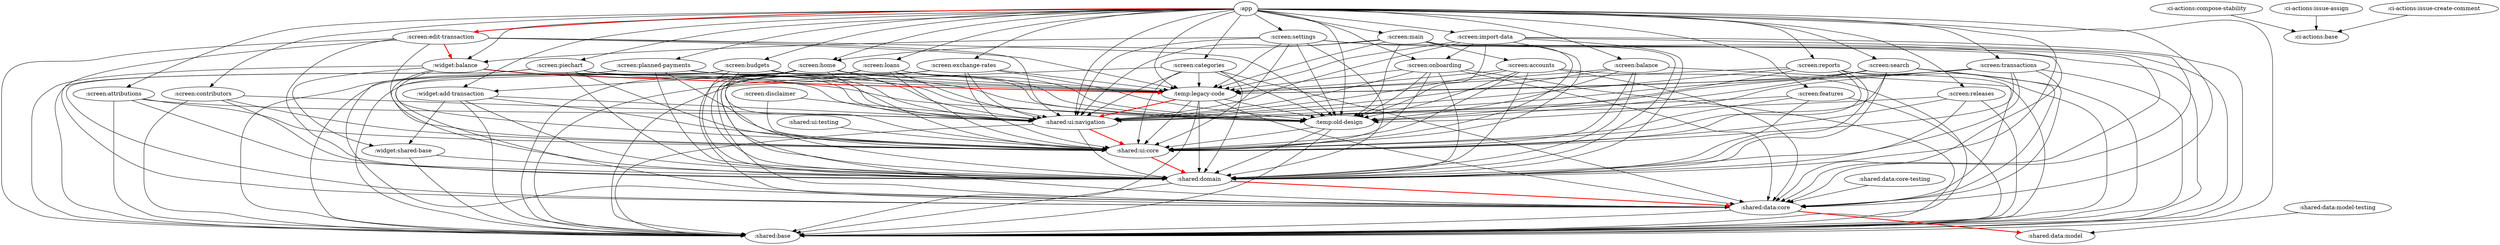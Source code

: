 digraph G {
":app" -> ":screen:attributions"
":app" -> ":screen:balance"
":app" -> ":screen:budgets"
":app" -> ":screen:categories"
":app" -> ":screen:contributors"
":app" -> ":screen:edit-transaction" [color=red style=bold]
":app" -> ":screen:exchange-rates"
":app" -> ":screen:features"
":app" -> ":screen:home"
":app" -> ":screen:import-data"
":app" -> ":screen:loans"
":app" -> ":screen:main"
":app" -> ":screen:onboarding"
":app" -> ":screen:piechart"
":app" -> ":screen:planned-payments"
":app" -> ":screen:releases"
":app" -> ":screen:reports"
":app" -> ":screen:search"
":app" -> ":screen:settings"
":app" -> ":screen:transactions"
":app" -> ":shared:base"
":app" -> ":shared:data:core"
":app" -> ":shared:domain"
":app" -> ":shared:ui:navigation"
":app" -> ":temp:legacy-code"
":app" -> ":temp:old-design"
":app" -> ":widget:add-transaction"
":app" -> ":widget:balance"
":screen:attributions" -> ":shared:base"
":screen:attributions" -> ":shared:domain"
":screen:attributions" -> ":shared:ui:core"
":screen:attributions" -> ":shared:ui:navigation"
":screen:balance" -> ":shared:base"
":screen:balance" -> ":shared:domain"
":screen:balance" -> ":shared:ui:core"
":screen:balance" -> ":shared:ui:navigation"
":screen:balance" -> ":temp:legacy-code"
":screen:balance" -> ":temp:old-design"
":screen:budgets" -> ":shared:base"
":screen:budgets" -> ":shared:data:core"
":screen:budgets" -> ":shared:domain"
":screen:budgets" -> ":shared:ui:core"
":screen:budgets" -> ":shared:ui:navigation"
":screen:budgets" -> ":temp:legacy-code"
":screen:budgets" -> ":temp:old-design"
":screen:categories" -> ":shared:base"
":screen:categories" -> ":shared:data:core"
":screen:categories" -> ":shared:domain"
":screen:categories" -> ":shared:ui:core"
":screen:categories" -> ":shared:ui:navigation"
":screen:categories" -> ":temp:legacy-code"
":screen:categories" -> ":temp:old-design"
":screen:contributors" -> ":shared:base"
":screen:contributors" -> ":shared:domain"
":screen:contributors" -> ":shared:ui:core"
":screen:contributors" -> ":shared:ui:navigation"
":screen:disclaimer" -> ":shared:ui:core"
":screen:disclaimer" -> ":shared:ui:navigation"
":screen:edit-transaction" -> ":shared:base"
":screen:edit-transaction" -> ":shared:data:core"
":screen:edit-transaction" -> ":shared:domain"
":screen:edit-transaction" -> ":shared:ui:core"
":screen:edit-transaction" -> ":shared:ui:navigation"
":screen:edit-transaction" -> ":temp:legacy-code"
":screen:edit-transaction" -> ":temp:old-design"
":screen:edit-transaction" -> ":widget:balance" [color=red style=bold]
":screen:exchange-rates" -> ":shared:base"
":screen:exchange-rates" -> ":shared:data:core"
":screen:exchange-rates" -> ":shared:domain"
":screen:exchange-rates" -> ":shared:ui:core"
":screen:exchange-rates" -> ":shared:ui:navigation"
":screen:exchange-rates" -> ":temp:legacy-code"
":screen:exchange-rates" -> ":temp:old-design"
":screen:features" -> ":shared:base"
":screen:features" -> ":shared:domain"
":screen:features" -> ":shared:ui:core"
":screen:features" -> ":shared:ui:navigation"
":screen:home" -> ":shared:base"
":screen:home" -> ":shared:data:core"
":screen:home" -> ":shared:domain"
":screen:home" -> ":shared:ui:core"
":screen:home" -> ":shared:ui:navigation"
":screen:home" -> ":temp:legacy-code"
":screen:home" -> ":temp:old-design"
":screen:home" -> ":widget:add-transaction"
":screen:import-data" -> ":screen:onboarding"
":screen:import-data" -> ":shared:base"
":screen:import-data" -> ":shared:data:core"
":screen:import-data" -> ":shared:domain"
":screen:import-data" -> ":shared:ui:core"
":screen:import-data" -> ":shared:ui:navigation"
":screen:import-data" -> ":temp:legacy-code"
":screen:import-data" -> ":temp:old-design"
":screen:loans" -> ":shared:base"
":screen:loans" -> ":shared:data:core"
":screen:loans" -> ":shared:domain"
":screen:loans" -> ":shared:ui:core"
":screen:loans" -> ":shared:ui:navigation"
":screen:loans" -> ":temp:legacy-code"
":screen:loans" -> ":temp:old-design"
":screen:main" -> ":screen:accounts"
":screen:main" -> ":screen:home"
":screen:main" -> ":shared:base"
":screen:main" -> ":shared:data:core"
":screen:main" -> ":shared:domain"
":screen:main" -> ":shared:ui:core"
":screen:main" -> ":shared:ui:navigation"
":screen:main" -> ":temp:legacy-code"
":screen:main" -> ":temp:old-design"
":screen:onboarding" -> ":shared:base"
":screen:onboarding" -> ":shared:data:core"
":screen:onboarding" -> ":shared:domain"
":screen:onboarding" -> ":shared:ui:core"
":screen:onboarding" -> ":shared:ui:navigation"
":screen:onboarding" -> ":temp:legacy-code"
":screen:onboarding" -> ":temp:old-design"
":screen:piechart" -> ":shared:base"
":screen:piechart" -> ":shared:data:core"
":screen:piechart" -> ":shared:domain"
":screen:piechart" -> ":shared:ui:core"
":screen:piechart" -> ":shared:ui:navigation"
":screen:piechart" -> ":temp:legacy-code"
":screen:piechart" -> ":temp:old-design"
":screen:planned-payments" -> ":shared:base"
":screen:planned-payments" -> ":shared:data:core"
":screen:planned-payments" -> ":shared:domain"
":screen:planned-payments" -> ":shared:ui:core"
":screen:planned-payments" -> ":shared:ui:navigation"
":screen:planned-payments" -> ":temp:legacy-code"
":screen:planned-payments" -> ":temp:old-design"
":screen:releases" -> ":shared:base"
":screen:releases" -> ":shared:domain"
":screen:releases" -> ":shared:ui:core"
":screen:releases" -> ":shared:ui:navigation"
":screen:reports" -> ":shared:base"
":screen:reports" -> ":shared:data:core"
":screen:reports" -> ":shared:domain"
":screen:reports" -> ":shared:ui:core"
":screen:reports" -> ":shared:ui:navigation"
":screen:reports" -> ":temp:legacy-code"
":screen:reports" -> ":temp:old-design"
":screen:search" -> ":shared:base"
":screen:search" -> ":shared:data:core"
":screen:search" -> ":shared:domain"
":screen:search" -> ":shared:ui:core"
":screen:search" -> ":shared:ui:navigation"
":screen:search" -> ":temp:legacy-code"
":screen:search" -> ":temp:old-design"
":screen:settings" -> ":shared:base"
":screen:settings" -> ":shared:data:core"
":screen:settings" -> ":shared:domain"
":screen:settings" -> ":shared:ui:core"
":screen:settings" -> ":shared:ui:navigation"
":screen:settings" -> ":temp:legacy-code"
":screen:settings" -> ":temp:old-design"
":screen:settings" -> ":widget:balance"
":screen:transactions" -> ":shared:base"
":screen:transactions" -> ":shared:data:core"
":screen:transactions" -> ":shared:domain"
":screen:transactions" -> ":shared:ui:core"
":screen:transactions" -> ":shared:ui:navigation"
":screen:transactions" -> ":temp:legacy-code"
":screen:transactions" -> ":temp:old-design"
":shared:data:core" -> ":shared:data:model" [color=red style=bold]
":shared:data:core" -> ":shared:base"
":shared:domain" -> ":shared:base"
":shared:domain" -> ":shared:data:core" [color=red style=bold]
":shared:ui:navigation" -> ":shared:base"
":shared:ui:navigation" -> ":shared:domain"
":shared:ui:navigation" -> ":shared:ui:core" [color=red style=bold]
":temp:legacy-code" -> ":shared:base"
":temp:legacy-code" -> ":shared:data:core"
":temp:legacy-code" -> ":shared:domain"
":temp:legacy-code" -> ":shared:ui:core"
":temp:legacy-code" -> ":shared:ui:navigation" [color=red style=bold]
":temp:legacy-code" -> ":temp:old-design"
":temp:old-design" -> ":shared:base"
":temp:old-design" -> ":shared:ui:core"
":temp:old-design" -> ":shared:domain"
":widget:add-transaction" -> ":shared:base"
":widget:add-transaction" -> ":shared:domain"
":widget:add-transaction" -> ":shared:ui:core"
":widget:add-transaction" -> ":shared:ui:navigation"
":widget:add-transaction" -> ":widget:shared-base"
":widget:balance" -> ":shared:base"
":widget:balance" -> ":shared:domain"
":widget:balance" -> ":shared:ui:core"
":widget:balance" -> ":shared:ui:navigation"
":widget:balance" -> ":temp:old-design"
":widget:balance" -> ":widget:shared-base"
":widget:balance" -> ":temp:legacy-code" [color=red style=bold]
":shared:ui:core" -> ":shared:domain" [color=red style=bold]
":screen:accounts" -> ":shared:base"
":screen:accounts" -> ":shared:data:core"
":screen:accounts" -> ":shared:domain"
":screen:accounts" -> ":shared:ui:core"
":screen:accounts" -> ":shared:ui:navigation"
":screen:accounts" -> ":temp:legacy-code"
":screen:accounts" -> ":temp:old-design"
":widget:shared-base" -> ":shared:base"
":widget:shared-base" -> ":shared:domain"
":ci-actions:compose-stability" -> ":ci-actions:base"
":ci-actions:issue-assign" -> ":ci-actions:base"
":ci-actions:issue-create-comment" -> ":ci-actions:base"
":shared:data:core-testing" -> ":shared:data:core"
":shared:data:model-testing" -> ":shared:data:model"
":shared:ui:testing" -> ":shared:ui:core"
}